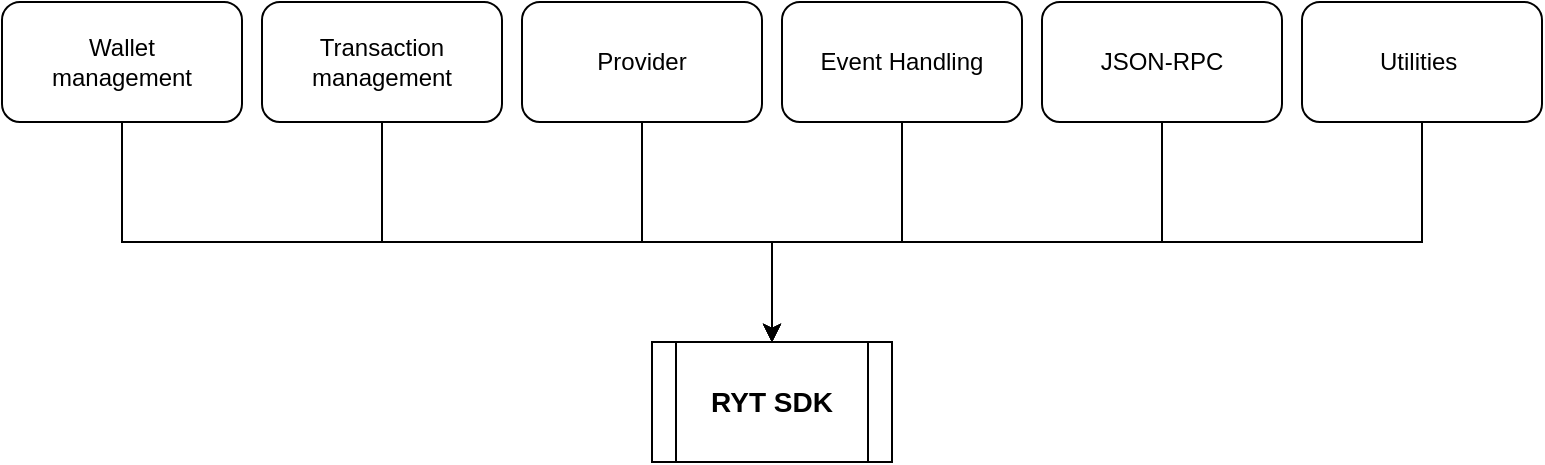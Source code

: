 <mxfile version="24.2.1" type="github">
  <diagram name="Page-1" id="RgmAbmVbI51hA4nQIdbu">
    <mxGraphModel dx="1114" dy="550" grid="1" gridSize="10" guides="1" tooltips="1" connect="1" arrows="1" fold="1" page="1" pageScale="1" pageWidth="850" pageHeight="1100" math="0" shadow="0">
      <root>
        <mxCell id="0" />
        <mxCell id="1" parent="0" />
        <mxCell id="xfQhk3VoaluE6TStIVvt-1" value="&lt;b&gt;&lt;font style=&quot;font-size: 14px;&quot;&gt;RYT SDK&lt;/font&gt;&lt;/b&gt;" style="shape=process;whiteSpace=wrap;html=1;backgroundOutline=1;" vertex="1" parent="1">
          <mxGeometry x="365" y="410" width="120" height="60" as="geometry" />
        </mxCell>
        <mxCell id="xfQhk3VoaluE6TStIVvt-8" style="edgeStyle=orthogonalEdgeStyle;rounded=0;orthogonalLoop=1;jettySize=auto;html=1;entryX=0.5;entryY=0;entryDx=0;entryDy=0;" edge="1" parent="1" source="xfQhk3VoaluE6TStIVvt-2" target="xfQhk3VoaluE6TStIVvt-1">
          <mxGeometry relative="1" as="geometry">
            <Array as="points">
              <mxPoint x="100" y="360" />
              <mxPoint x="425" y="360" />
            </Array>
          </mxGeometry>
        </mxCell>
        <mxCell id="xfQhk3VoaluE6TStIVvt-2" value="Wallet &lt;br&gt;management" style="rounded=1;whiteSpace=wrap;html=1;" vertex="1" parent="1">
          <mxGeometry x="40" y="240" width="120" height="60" as="geometry" />
        </mxCell>
        <mxCell id="xfQhk3VoaluE6TStIVvt-9" style="edgeStyle=orthogonalEdgeStyle;rounded=0;orthogonalLoop=1;jettySize=auto;html=1;entryX=0.5;entryY=0;entryDx=0;entryDy=0;" edge="1" parent="1" source="xfQhk3VoaluE6TStIVvt-3" target="xfQhk3VoaluE6TStIVvt-1">
          <mxGeometry relative="1" as="geometry">
            <Array as="points">
              <mxPoint x="230" y="360" />
              <mxPoint x="425" y="360" />
            </Array>
          </mxGeometry>
        </mxCell>
        <mxCell id="xfQhk3VoaluE6TStIVvt-3" value="Transaction&lt;br&gt;management" style="rounded=1;whiteSpace=wrap;html=1;" vertex="1" parent="1">
          <mxGeometry x="170" y="240" width="120" height="60" as="geometry" />
        </mxCell>
        <mxCell id="xfQhk3VoaluE6TStIVvt-10" style="edgeStyle=orthogonalEdgeStyle;rounded=0;orthogonalLoop=1;jettySize=auto;html=1;entryX=0.5;entryY=0;entryDx=0;entryDy=0;" edge="1" parent="1" source="xfQhk3VoaluE6TStIVvt-4" target="xfQhk3VoaluE6TStIVvt-1">
          <mxGeometry relative="1" as="geometry">
            <Array as="points">
              <mxPoint x="360" y="360" />
              <mxPoint x="425" y="360" />
            </Array>
          </mxGeometry>
        </mxCell>
        <mxCell id="xfQhk3VoaluE6TStIVvt-4" value="&lt;span style=&quot;white-space-collapse: preserve;&quot;&gt;&lt;font style=&quot;font-size: 12px;&quot; face=&quot;Helvetica&quot;&gt;Provider&lt;/font&gt;&lt;/span&gt;" style="rounded=1;whiteSpace=wrap;html=1;" vertex="1" parent="1">
          <mxGeometry x="300" y="240" width="120" height="60" as="geometry" />
        </mxCell>
        <mxCell id="xfQhk3VoaluE6TStIVvt-11" style="edgeStyle=orthogonalEdgeStyle;rounded=0;orthogonalLoop=1;jettySize=auto;html=1;entryX=0.5;entryY=0;entryDx=0;entryDy=0;" edge="1" parent="1" source="xfQhk3VoaluE6TStIVvt-5" target="xfQhk3VoaluE6TStIVvt-1">
          <mxGeometry relative="1" as="geometry">
            <Array as="points">
              <mxPoint x="490" y="360" />
              <mxPoint x="425" y="360" />
            </Array>
          </mxGeometry>
        </mxCell>
        <mxCell id="xfQhk3VoaluE6TStIVvt-5" value="&lt;span id=&quot;docs-internal-guid-2b0c5f49-7fff-e697-5f8d-0764dbf99335&quot;&gt;&lt;span style=&quot;background-color: transparent; font-variant-numeric: normal; font-variant-east-asian: normal; font-variant-alternates: normal; font-variant-position: normal; vertical-align: baseline; white-space-collapse: preserve;&quot;&gt;&lt;font style=&quot;font-size: 12px;&quot; face=&quot;Helvetica&quot;&gt;Event Handling&lt;/font&gt;&lt;/span&gt;&lt;/span&gt;" style="rounded=1;whiteSpace=wrap;html=1;" vertex="1" parent="1">
          <mxGeometry x="430" y="240" width="120" height="60" as="geometry" />
        </mxCell>
        <mxCell id="xfQhk3VoaluE6TStIVvt-12" style="edgeStyle=orthogonalEdgeStyle;rounded=0;orthogonalLoop=1;jettySize=auto;html=1;entryX=0.5;entryY=0;entryDx=0;entryDy=0;" edge="1" parent="1" source="xfQhk3VoaluE6TStIVvt-6" target="xfQhk3VoaluE6TStIVvt-1">
          <mxGeometry relative="1" as="geometry">
            <Array as="points">
              <mxPoint x="620" y="360" />
              <mxPoint x="425" y="360" />
            </Array>
          </mxGeometry>
        </mxCell>
        <mxCell id="xfQhk3VoaluE6TStIVvt-6" value="&lt;span id=&quot;docs-internal-guid-fc7b406d-7fff-1b1f-aa44-26fef9991192&quot;&gt;&lt;span style=&quot;background-color: transparent; font-variant-numeric: normal; font-variant-east-asian: normal; font-variant-alternates: normal; font-variant-position: normal; vertical-align: baseline; white-space-collapse: preserve;&quot;&gt;&lt;font style=&quot;font-size: 12px;&quot; face=&quot;Helvetica&quot;&gt;JSON-RPC&lt;/font&gt;&lt;/span&gt;&lt;/span&gt;" style="rounded=1;whiteSpace=wrap;html=1;" vertex="1" parent="1">
          <mxGeometry x="560" y="240" width="120" height="60" as="geometry" />
        </mxCell>
        <mxCell id="xfQhk3VoaluE6TStIVvt-13" style="edgeStyle=orthogonalEdgeStyle;rounded=0;orthogonalLoop=1;jettySize=auto;html=1;entryX=0.5;entryY=0;entryDx=0;entryDy=0;" edge="1" parent="1" source="xfQhk3VoaluE6TStIVvt-7" target="xfQhk3VoaluE6TStIVvt-1">
          <mxGeometry relative="1" as="geometry">
            <Array as="points">
              <mxPoint x="750" y="360" />
              <mxPoint x="425" y="360" />
            </Array>
          </mxGeometry>
        </mxCell>
        <mxCell id="xfQhk3VoaluE6TStIVvt-7" value="&lt;span id=&quot;docs-internal-guid-a87849ef-7fff-4aee-8872-d2432cc4f671&quot;&gt;&lt;span style=&quot;background-color: transparent; font-variant-numeric: normal; font-variant-east-asian: normal; font-variant-alternates: normal; font-variant-position: normal; vertical-align: baseline; white-space-collapse: preserve;&quot;&gt;&lt;font style=&quot;font-size: 12px;&quot;&gt;Utilities &lt;/font&gt;&lt;/span&gt;&lt;/span&gt;" style="rounded=1;whiteSpace=wrap;html=1;" vertex="1" parent="1">
          <mxGeometry x="690" y="240" width="120" height="60" as="geometry" />
        </mxCell>
      </root>
    </mxGraphModel>
  </diagram>
</mxfile>
